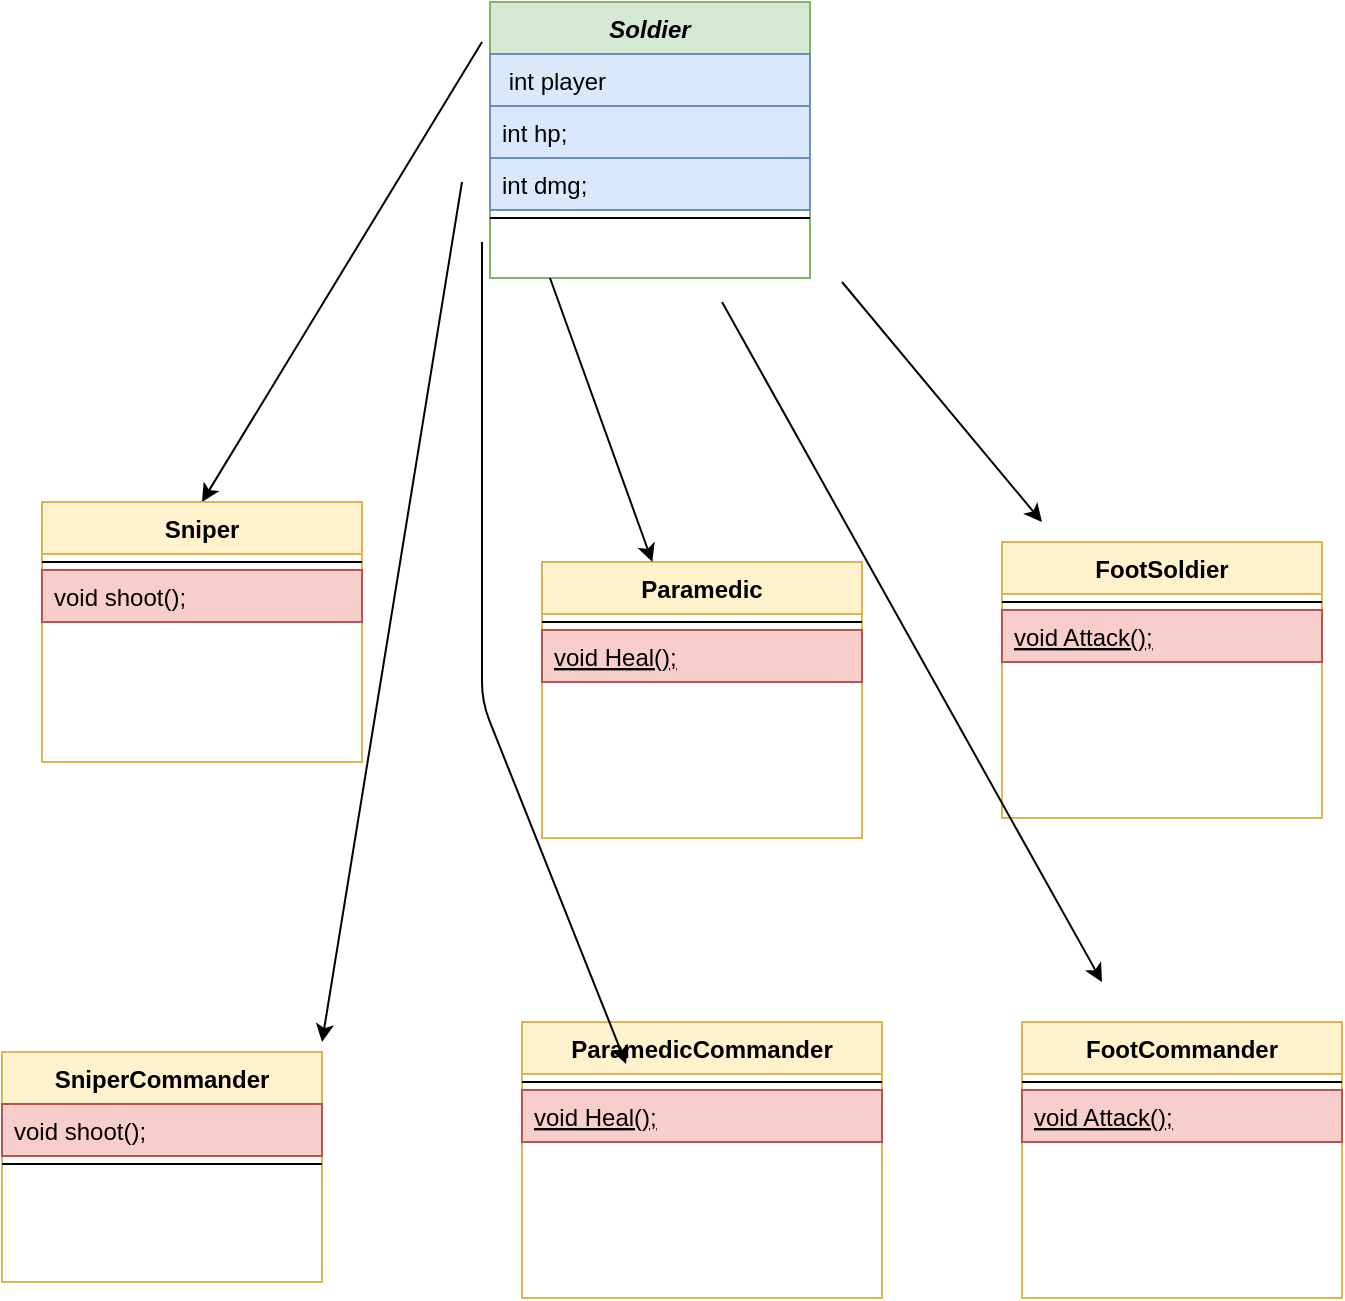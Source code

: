 <mxfile version="13.1.3" type="device"><diagram id="C5RBs43oDa-KdzZeNtuy" name="Page-1"><mxGraphModel dx="1355" dy="757" grid="1" gridSize="10" guides="1" tooltips="1" connect="1" arrows="1" fold="1" page="1" pageScale="1" pageWidth="827" pageHeight="1169" math="0" shadow="0"><root><mxCell id="WIyWlLk6GJQsqaUBKTNV-0"/><mxCell id="WIyWlLk6GJQsqaUBKTNV-1" parent="WIyWlLk6GJQsqaUBKTNV-0"/><mxCell id="kemHDHpHAvgBqOOFAwNx-26" value="" style="endArrow=classic;html=1;fontColor=#0066CC;entryX=0.5;entryY=0;entryDx=0;entryDy=0;" edge="1" parent="WIyWlLk6GJQsqaUBKTNV-1" target="zkfFHV4jXpPFQw0GAbJ--17"><mxGeometry width="50" height="50" relative="1" as="geometry"><mxPoint x="330" y="80" as="sourcePoint"/><mxPoint x="221.147" y="262" as="targetPoint"/></mxGeometry></mxCell><mxCell id="zkfFHV4jXpPFQw0GAbJ--0" value="Soldier" style="swimlane;fontStyle=3;align=center;verticalAlign=top;childLayout=stackLayout;horizontal=1;startSize=26;horizontalStack=0;resizeParent=1;resizeLast=0;collapsible=1;marginBottom=0;rounded=0;shadow=0;strokeWidth=1;fillColor=#d5e8d4;strokeColor=#82b366;" parent="WIyWlLk6GJQsqaUBKTNV-1" vertex="1"><mxGeometry x="334" y="60" width="160" height="138" as="geometry"><mxRectangle x="230" y="140" width="160" height="26" as="alternateBounds"/></mxGeometry></mxCell><mxCell id="zkfFHV4jXpPFQw0GAbJ--2" value=" int player" style="text;align=left;verticalAlign=top;spacingLeft=4;spacingRight=4;overflow=hidden;rotatable=0;points=[[0,0.5],[1,0.5]];portConstraint=eastwest;rounded=0;shadow=0;html=0;fillColor=#dae8fc;strokeColor=#6c8ebf;" parent="zkfFHV4jXpPFQw0GAbJ--0" vertex="1"><mxGeometry y="26" width="160" height="26" as="geometry"/></mxCell><mxCell id="zkfFHV4jXpPFQw0GAbJ--3" value="int hp;" style="text;align=left;verticalAlign=top;spacingLeft=4;spacingRight=4;overflow=hidden;rotatable=0;points=[[0,0.5],[1,0.5]];portConstraint=eastwest;rounded=0;shadow=0;html=0;fillColor=#dae8fc;strokeColor=#6c8ebf;" parent="zkfFHV4jXpPFQw0GAbJ--0" vertex="1"><mxGeometry y="52" width="160" height="26" as="geometry"/></mxCell><mxCell id="kemHDHpHAvgBqOOFAwNx-0" value="int dmg;" style="text;align=left;verticalAlign=top;spacingLeft=4;spacingRight=4;overflow=hidden;rotatable=0;points=[[0,0.5],[1,0.5]];portConstraint=eastwest;rounded=0;shadow=0;html=0;fillColor=#dae8fc;strokeColor=#6c8ebf;" vertex="1" parent="zkfFHV4jXpPFQw0GAbJ--0"><mxGeometry y="78" width="160" height="26" as="geometry"/></mxCell><mxCell id="zkfFHV4jXpPFQw0GAbJ--4" value="" style="line;html=1;strokeWidth=1;align=left;verticalAlign=middle;spacingTop=-1;spacingLeft=3;spacingRight=3;rotatable=0;labelPosition=right;points=[];portConstraint=eastwest;" parent="zkfFHV4jXpPFQw0GAbJ--0" vertex="1"><mxGeometry y="104" width="160" height="8" as="geometry"/></mxCell><mxCell id="zkfFHV4jXpPFQw0GAbJ--17" value="Sniper" style="swimlane;fontStyle=1;align=center;verticalAlign=top;childLayout=stackLayout;horizontal=1;startSize=26;horizontalStack=0;resizeParent=1;resizeLast=0;collapsible=1;marginBottom=0;rounded=0;shadow=0;strokeWidth=1;fillColor=#fff2cc;strokeColor=#d6b656;" parent="WIyWlLk6GJQsqaUBKTNV-1" vertex="1"><mxGeometry x="110" y="310" width="160" height="130" as="geometry"><mxRectangle x="550" y="140" width="160" height="26" as="alternateBounds"/></mxGeometry></mxCell><mxCell id="zkfFHV4jXpPFQw0GAbJ--23" value="" style="line;html=1;strokeWidth=1;align=left;verticalAlign=middle;spacingTop=-1;spacingLeft=3;spacingRight=3;rotatable=0;labelPosition=right;points=[];portConstraint=eastwest;" parent="zkfFHV4jXpPFQw0GAbJ--17" vertex="1"><mxGeometry y="26" width="160" height="8" as="geometry"/></mxCell><mxCell id="zkfFHV4jXpPFQw0GAbJ--24" value="void shoot();" style="text;align=left;verticalAlign=top;spacingLeft=4;spacingRight=4;overflow=hidden;rotatable=0;points=[[0,0.5],[1,0.5]];portConstraint=eastwest;fillColor=#f8cecc;strokeColor=#b85450;" parent="zkfFHV4jXpPFQw0GAbJ--17" vertex="1"><mxGeometry y="34" width="160" height="26" as="geometry"/></mxCell><mxCell id="zkfFHV4jXpPFQw0GAbJ--13" value="SniperCommander" style="swimlane;fontStyle=1;align=center;verticalAlign=top;childLayout=stackLayout;horizontal=1;startSize=26;horizontalStack=0;resizeParent=1;resizeLast=0;collapsible=1;marginBottom=0;rounded=0;shadow=0;strokeWidth=1;fillColor=#fff2cc;strokeColor=#d6b656;" parent="WIyWlLk6GJQsqaUBKTNV-1" vertex="1"><mxGeometry x="90" y="585" width="160" height="115" as="geometry"><mxRectangle x="340" y="380" width="170" height="26" as="alternateBounds"/></mxGeometry></mxCell><mxCell id="zkfFHV4jXpPFQw0GAbJ--14" value="void shoot();" style="text;align=left;verticalAlign=top;spacingLeft=4;spacingRight=4;overflow=hidden;rotatable=0;points=[[0,0.5],[1,0.5]];portConstraint=eastwest;fillColor=#f8cecc;strokeColor=#b85450;" parent="zkfFHV4jXpPFQw0GAbJ--13" vertex="1"><mxGeometry y="26" width="160" height="26" as="geometry"/></mxCell><mxCell id="zkfFHV4jXpPFQw0GAbJ--15" value="" style="line;html=1;strokeWidth=1;align=left;verticalAlign=middle;spacingTop=-1;spacingLeft=3;spacingRight=3;rotatable=0;labelPosition=right;points=[];portConstraint=eastwest;" parent="zkfFHV4jXpPFQw0GAbJ--13" vertex="1"><mxGeometry y="52" width="160" height="8" as="geometry"/></mxCell><mxCell id="zkfFHV4jXpPFQw0GAbJ--6" value="FootCommander" style="swimlane;fontStyle=1;align=center;verticalAlign=top;childLayout=stackLayout;horizontal=1;startSize=26;horizontalStack=0;resizeParent=1;resizeLast=0;collapsible=1;marginBottom=0;rounded=0;shadow=0;strokeWidth=1;fillColor=#fff2cc;strokeColor=#d6b656;" parent="WIyWlLk6GJQsqaUBKTNV-1" vertex="1"><mxGeometry x="600" y="570" width="160" height="138" as="geometry"><mxRectangle x="130" y="380" width="160" height="26" as="alternateBounds"/></mxGeometry></mxCell><mxCell id="zkfFHV4jXpPFQw0GAbJ--9" value="" style="line;html=1;strokeWidth=1;align=left;verticalAlign=middle;spacingTop=-1;spacingLeft=3;spacingRight=3;rotatable=0;labelPosition=right;points=[];portConstraint=eastwest;" parent="zkfFHV4jXpPFQw0GAbJ--6" vertex="1"><mxGeometry y="26" width="160" height="8" as="geometry"/></mxCell><mxCell id="zkfFHV4jXpPFQw0GAbJ--10" value="void Attack();" style="text;align=left;verticalAlign=top;spacingLeft=4;spacingRight=4;overflow=hidden;rotatable=0;points=[[0,0.5],[1,0.5]];portConstraint=eastwest;fontStyle=4;fillColor=#f8cecc;strokeColor=#b85450;" parent="zkfFHV4jXpPFQw0GAbJ--6" vertex="1"><mxGeometry y="34" width="160" height="26" as="geometry"/></mxCell><mxCell id="kemHDHpHAvgBqOOFAwNx-2" value="FootSoldier" style="swimlane;fontStyle=1;align=center;verticalAlign=top;childLayout=stackLayout;horizontal=1;startSize=26;horizontalStack=0;resizeParent=1;resizeLast=0;collapsible=1;marginBottom=0;rounded=0;shadow=0;strokeWidth=1;fillColor=#fff2cc;strokeColor=#d6b656;" vertex="1" parent="WIyWlLk6GJQsqaUBKTNV-1"><mxGeometry x="590" y="330" width="160" height="138" as="geometry"><mxRectangle x="130" y="380" width="160" height="26" as="alternateBounds"/></mxGeometry></mxCell><mxCell id="kemHDHpHAvgBqOOFAwNx-5" value="" style="line;html=1;strokeWidth=1;align=left;verticalAlign=middle;spacingTop=-1;spacingLeft=3;spacingRight=3;rotatable=0;labelPosition=right;points=[];portConstraint=eastwest;" vertex="1" parent="kemHDHpHAvgBqOOFAwNx-2"><mxGeometry y="26" width="160" height="8" as="geometry"/></mxCell><mxCell id="kemHDHpHAvgBqOOFAwNx-6" value="void Attack();" style="text;align=left;verticalAlign=top;spacingLeft=4;spacingRight=4;overflow=hidden;rotatable=0;points=[[0,0.5],[1,0.5]];portConstraint=eastwest;fontStyle=4;fillColor=#f8cecc;strokeColor=#b85450;" vertex="1" parent="kemHDHpHAvgBqOOFAwNx-2"><mxGeometry y="34" width="160" height="26" as="geometry"/></mxCell><mxCell id="kemHDHpHAvgBqOOFAwNx-8" value="Paramedic" style="swimlane;fontStyle=1;align=center;verticalAlign=top;childLayout=stackLayout;horizontal=1;startSize=26;horizontalStack=0;resizeParent=1;resizeLast=0;collapsible=1;marginBottom=0;rounded=0;shadow=0;strokeWidth=1;fillColor=#fff2cc;strokeColor=#d6b656;" vertex="1" parent="WIyWlLk6GJQsqaUBKTNV-1"><mxGeometry x="360" y="340" width="160" height="138" as="geometry"><mxRectangle x="130" y="380" width="160" height="26" as="alternateBounds"/></mxGeometry></mxCell><mxCell id="kemHDHpHAvgBqOOFAwNx-11" value="" style="line;html=1;strokeWidth=1;align=left;verticalAlign=middle;spacingTop=-1;spacingLeft=3;spacingRight=3;rotatable=0;labelPosition=right;points=[];portConstraint=eastwest;" vertex="1" parent="kemHDHpHAvgBqOOFAwNx-8"><mxGeometry y="26" width="160" height="8" as="geometry"/></mxCell><mxCell id="kemHDHpHAvgBqOOFAwNx-12" value="void Heal();" style="text;align=left;verticalAlign=top;spacingLeft=4;spacingRight=4;overflow=hidden;rotatable=0;points=[[0,0.5],[1,0.5]];portConstraint=eastwest;fontStyle=4;fillColor=#f8cecc;strokeColor=#b85450;" vertex="1" parent="kemHDHpHAvgBqOOFAwNx-8"><mxGeometry y="34" width="160" height="26" as="geometry"/></mxCell><mxCell id="kemHDHpHAvgBqOOFAwNx-13" value="ParamedicCommander" style="swimlane;fontStyle=1;align=center;verticalAlign=top;childLayout=stackLayout;horizontal=1;startSize=26;horizontalStack=0;resizeParent=1;resizeLast=0;collapsible=1;marginBottom=0;rounded=0;shadow=0;strokeWidth=1;fillColor=#fff2cc;strokeColor=#d6b656;" vertex="1" parent="WIyWlLk6GJQsqaUBKTNV-1"><mxGeometry x="350" y="570" width="180" height="138" as="geometry"><mxRectangle x="130" y="380" width="160" height="26" as="alternateBounds"/></mxGeometry></mxCell><mxCell id="kemHDHpHAvgBqOOFAwNx-14" value="" style="line;html=1;strokeWidth=1;align=left;verticalAlign=middle;spacingTop=-1;spacingLeft=3;spacingRight=3;rotatable=0;labelPosition=right;points=[];portConstraint=eastwest;" vertex="1" parent="kemHDHpHAvgBqOOFAwNx-13"><mxGeometry y="26" width="180" height="8" as="geometry"/></mxCell><mxCell id="kemHDHpHAvgBqOOFAwNx-15" value="void Heal();" style="text;align=left;verticalAlign=top;spacingLeft=4;spacingRight=4;overflow=hidden;rotatable=0;points=[[0,0.5],[1,0.5]];portConstraint=eastwest;fontStyle=4;fillColor=#f8cecc;strokeColor=#b85450;" vertex="1" parent="kemHDHpHAvgBqOOFAwNx-13"><mxGeometry y="34" width="180" height="26" as="geometry"/></mxCell><mxCell id="kemHDHpHAvgBqOOFAwNx-19" value="" style="endArrow=classic;html=1;fontColor=#0066CC;" edge="1" parent="WIyWlLk6GJQsqaUBKTNV-1"><mxGeometry width="50" height="50" relative="1" as="geometry"><mxPoint x="510" y="200" as="sourcePoint"/><mxPoint x="610" y="320" as="targetPoint"/></mxGeometry></mxCell><mxCell id="kemHDHpHAvgBqOOFAwNx-20" value="" style="endArrow=classic;html=1;fontColor=#0066CC;" edge="1" parent="WIyWlLk6GJQsqaUBKTNV-1"><mxGeometry width="50" height="50" relative="1" as="geometry"><mxPoint x="450" y="210" as="sourcePoint"/><mxPoint x="640" y="550" as="targetPoint"/></mxGeometry></mxCell><mxCell id="kemHDHpHAvgBqOOFAwNx-22" value="" style="endArrow=classic;html=1;fontColor=#0066CC;" edge="1" parent="WIyWlLk6GJQsqaUBKTNV-1"><mxGeometry width="50" height="50" relative="1" as="geometry"><mxPoint x="320" y="150" as="sourcePoint"/><mxPoint x="250" y="580" as="targetPoint"/></mxGeometry></mxCell><mxCell id="kemHDHpHAvgBqOOFAwNx-24" value="" style="endArrow=classic;html=1;fontColor=#0066CC;entryX=0.289;entryY=0.152;entryDx=0;entryDy=0;entryPerimeter=0;" edge="1" parent="WIyWlLk6GJQsqaUBKTNV-1" target="kemHDHpHAvgBqOOFAwNx-13"><mxGeometry width="50" height="50" relative="1" as="geometry"><mxPoint x="330" y="180" as="sourcePoint"/><mxPoint x="520" y="520" as="targetPoint"/><Array as="points"><mxPoint x="330" y="410"/></Array></mxGeometry></mxCell><mxCell id="kemHDHpHAvgBqOOFAwNx-25" value="" style="endArrow=classic;html=1;fontColor=#0066CC;" edge="1" parent="WIyWlLk6GJQsqaUBKTNV-1" target="kemHDHpHAvgBqOOFAwNx-8"><mxGeometry width="50" height="50" relative="1" as="geometry"><mxPoint x="364" y="198" as="sourcePoint"/><mxPoint x="464" y="318" as="targetPoint"/></mxGeometry></mxCell></root></mxGraphModel></diagram></mxfile>